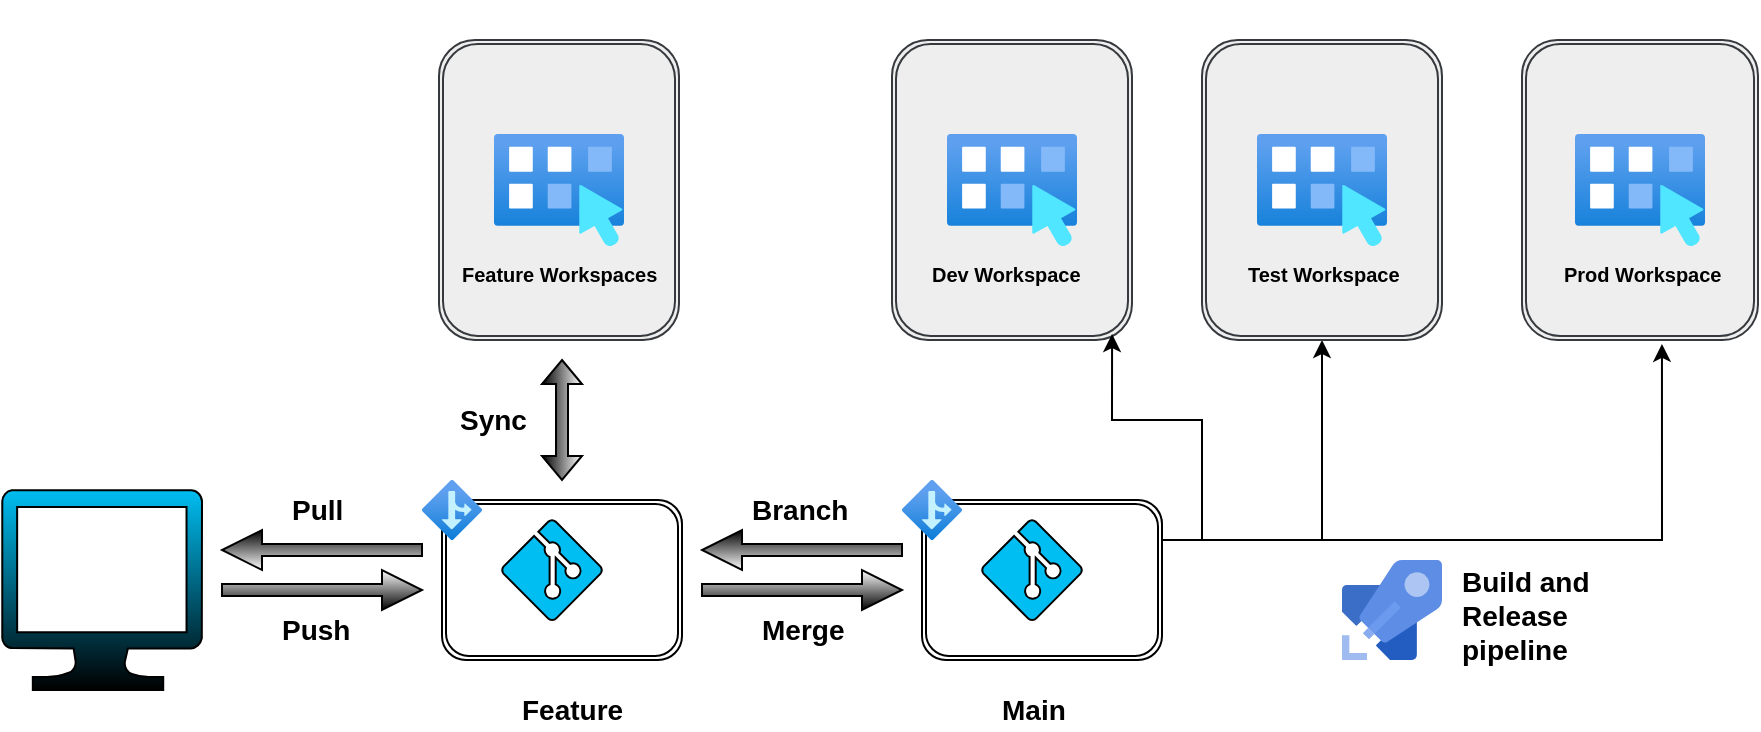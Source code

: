 <mxfile version="24.6.5" type="device">
  <diagram id="Bom2Y7GCucXXIgJSMt-n" name="Page-2">
    <mxGraphModel dx="1434" dy="827" grid="1" gridSize="10" guides="1" tooltips="1" connect="1" arrows="1" fold="1" page="1" pageScale="1" pageWidth="1100" pageHeight="850" math="0" shadow="0">
      <root>
        <mxCell id="0" />
        <mxCell id="1" parent="0" />
        <mxCell id="Ub_6eM_rhkK4rnrmzPiu-1" value="" style="verticalLabelPosition=bottom;html=1;verticalAlign=top;align=center;strokeColor=default;fillColor=#00BEF2;shape=mxgraph.azure.computer;pointerEvents=1;gradientColor=default;shadow=0;textShadow=0;direction=east;flipH=0;flipV=0;" parent="1" vertex="1">
          <mxGeometry x="40" y="285" width="100" height="100" as="geometry" />
        </mxCell>
        <mxCell id="Ub_6eM_rhkK4rnrmzPiu-2" value="" style="shape=singleArrow;direction=west;whiteSpace=wrap;html=1;gradientColor=default;shadow=0;textShadow=0;flipH=0;flipV=0;strokeColor=default;" parent="1" vertex="1">
          <mxGeometry x="150" y="305" width="100" height="20" as="geometry" />
        </mxCell>
        <mxCell id="Ub_6eM_rhkK4rnrmzPiu-3" value="" style="shape=singleArrow;whiteSpace=wrap;html=1;gradientColor=default;shadow=0;textShadow=0;direction=east;flipH=0;flipV=0;strokeColor=default;" parent="1" vertex="1">
          <mxGeometry x="150" y="325" width="100" height="20" as="geometry" />
        </mxCell>
        <mxCell id="Ub_6eM_rhkK4rnrmzPiu-4" value="Pull" style="rounded=0;whiteSpace=wrap;html=1;arcSize=50;strokeColor=none;strokeWidth=1;fillColor=none;fontColor=#000000;whiteSpace=wrap;align=left;verticalAlign=middle;spacingLeft=0;fontStyle=1;fontSize=14;spacing=10;textShadow=0;labelBorderColor=none;shadow=0;direction=east;flipH=0;flipV=0;" parent="1" vertex="1">
          <mxGeometry x="175" y="285" width="40" height="20" as="geometry" />
        </mxCell>
        <mxCell id="Ub_6eM_rhkK4rnrmzPiu-5" value="Push" style="rounded=0;whiteSpace=wrap;html=1;arcSize=50;strokeColor=none;strokeWidth=1;fillColor=none;fontColor=#000000;whiteSpace=wrap;align=left;verticalAlign=middle;spacingLeft=0;fontStyle=1;fontSize=14;spacing=10;textShadow=0;shadow=0;direction=east;flipH=0;flipV=0;" parent="1" vertex="1">
          <mxGeometry x="170" y="345" width="50" height="20" as="geometry" />
        </mxCell>
        <mxCell id="YZ31xkfmWvyY0ZkBBPFm-4" style="edgeStyle=orthogonalEdgeStyle;rounded=0;orthogonalLoop=1;jettySize=auto;html=1;exitX=1;exitY=0.25;exitDx=0;exitDy=0;entryX=0.5;entryY=1;entryDx=0;entryDy=0;" parent="1" source="Ub_6eM_rhkK4rnrmzPiu-6" target="P1D1vN6JfQfnxF3JzwK7-5" edge="1">
          <mxGeometry relative="1" as="geometry" />
        </mxCell>
        <mxCell id="Ub_6eM_rhkK4rnrmzPiu-6" value="" style="shape=ext;double=1;rounded=1;whiteSpace=wrap;html=1;shadow=0;textShadow=0;direction=east;flipH=0;flipV=0;strokeColor=default;" parent="1" vertex="1">
          <mxGeometry x="500" y="290" width="120" height="80" as="geometry" />
        </mxCell>
        <mxCell id="Ub_6eM_rhkK4rnrmzPiu-7" value="" style="image;aspect=fixed;html=1;points=[];align=right;fontSize=12;image=img/lib/azure2/general/Branch.svg;shadow=0;textShadow=0;labelPosition=left;verticalLabelPosition=top;verticalAlign=bottom;direction=east;flipH=0;flipV=0;strokeColor=default;" parent="1" vertex="1">
          <mxGeometry x="490" y="280" width="30" height="30" as="geometry" />
        </mxCell>
        <mxCell id="Ub_6eM_rhkK4rnrmzPiu-8" value="" style="verticalLabelPosition=middle;html=1;verticalAlign=middle;align=center;strokeColor=default;fillColor=#00BEF2;shape=mxgraph.azure.git_repository;shadow=0;textShadow=0;labelPosition=center;direction=east;flipH=0;flipV=0;" parent="1" vertex="1">
          <mxGeometry x="530" y="300" width="50" height="50" as="geometry" />
        </mxCell>
        <mxCell id="Ub_6eM_rhkK4rnrmzPiu-9" value="" style="shape=ext;double=1;rounded=1;whiteSpace=wrap;html=1;shadow=0;labelBorderColor=none;textShadow=0;flipH=0;glass=0;direction=east;flipV=0;strokeColor=default;" parent="1" vertex="1">
          <mxGeometry x="260" y="290" width="120" height="80" as="geometry" />
        </mxCell>
        <mxCell id="Ub_6eM_rhkK4rnrmzPiu-10" value="" style="image;aspect=fixed;html=1;points=[];align=right;fontSize=12;image=img/lib/azure2/general/Branch.svg;shadow=0;labelBorderColor=none;textShadow=0;flipH=0;labelPosition=left;verticalLabelPosition=top;verticalAlign=bottom;direction=east;flipV=0;strokeColor=default;" parent="1" vertex="1">
          <mxGeometry x="250" y="280" width="30" height="30" as="geometry" />
        </mxCell>
        <mxCell id="Ub_6eM_rhkK4rnrmzPiu-11" value="" style="verticalLabelPosition=middle;html=1;verticalAlign=middle;align=center;strokeColor=default;fillColor=#00BEF2;shape=mxgraph.azure.git_repository;shadow=0;labelBorderColor=none;textShadow=0;flipH=0;labelPosition=center;direction=east;flipV=0;" parent="1" vertex="1">
          <mxGeometry x="290" y="300" width="50" height="50" as="geometry" />
        </mxCell>
        <mxCell id="Ub_6eM_rhkK4rnrmzPiu-13" value="" style="shape=singleArrow;direction=west;whiteSpace=wrap;html=1;gradientColor=default;shadow=0;textShadow=0;flipH=0;flipV=0;strokeColor=default;" parent="1" vertex="1">
          <mxGeometry x="390" y="305" width="100" height="20" as="geometry" />
        </mxCell>
        <mxCell id="Ub_6eM_rhkK4rnrmzPiu-14" value="" style="shape=singleArrow;whiteSpace=wrap;html=1;gradientColor=default;shadow=0;textShadow=0;direction=east;flipH=0;flipV=0;strokeColor=default;" parent="1" vertex="1">
          <mxGeometry x="390" y="325" width="100" height="20" as="geometry" />
        </mxCell>
        <mxCell id="Ub_6eM_rhkK4rnrmzPiu-15" value="Branch" style="rounded=0;whiteSpace=wrap;html=1;arcSize=50;strokeColor=none;strokeWidth=1;fillColor=none;fontColor=#000000;whiteSpace=wrap;align=left;verticalAlign=middle;spacingLeft=0;fontStyle=1;fontSize=14;spacing=10;textShadow=0;labelBorderColor=none;shadow=0;direction=east;flipH=0;flipV=0;" parent="1" vertex="1">
          <mxGeometry x="405" y="285" width="70" height="20" as="geometry" />
        </mxCell>
        <mxCell id="Ub_6eM_rhkK4rnrmzPiu-16" value="Merge" style="rounded=0;whiteSpace=wrap;html=1;arcSize=50;strokeColor=none;strokeWidth=1;fillColor=none;fontColor=#000000;whiteSpace=wrap;align=left;verticalAlign=middle;spacingLeft=0;fontStyle=1;fontSize=14;spacing=10;textShadow=0;shadow=0;direction=east;flipH=0;flipV=0;" parent="1" vertex="1">
          <mxGeometry x="410" y="345" width="60" height="20" as="geometry" />
        </mxCell>
        <mxCell id="Ub_6eM_rhkK4rnrmzPiu-17" value="Feature" style="rounded=0;whiteSpace=wrap;html=1;arcSize=50;strokeColor=none;strokeWidth=1;fillColor=none;fontColor=#000000;whiteSpace=wrap;align=left;verticalAlign=middle;spacingLeft=0;fontStyle=1;fontSize=14;spacing=10;textShadow=0;shadow=0;direction=east;flipH=0;flipV=0;" parent="1" vertex="1">
          <mxGeometry x="290" y="385" width="60" height="20" as="geometry" />
        </mxCell>
        <mxCell id="Ub_6eM_rhkK4rnrmzPiu-18" value="Main" style="rounded=0;whiteSpace=wrap;html=1;arcSize=50;strokeColor=none;strokeWidth=1;fillColor=none;fontColor=#000000;whiteSpace=wrap;align=left;verticalAlign=middle;spacingLeft=0;fontStyle=1;fontSize=14;spacing=10;textShadow=0;shadow=0;direction=east;flipH=0;flipV=0;" parent="1" vertex="1">
          <mxGeometry x="530" y="385" width="100" height="20" as="geometry" />
        </mxCell>
        <mxCell id="oDvuOgoTyZ9iSBKpnRsw-1" value="Sync" style="rounded=0;whiteSpace=wrap;html=1;arcSize=50;strokeColor=none;strokeWidth=1;fillColor=none;fontColor=#000000;whiteSpace=wrap;align=left;verticalAlign=middle;spacingLeft=0;fontStyle=1;fontSize=14;spacing=10;textShadow=0;labelBorderColor=none;shadow=0;direction=east;flipH=0;flipV=0;glass=0;" parent="1" vertex="1">
          <mxGeometry x="258.5" y="240" width="60" height="20" as="geometry" />
        </mxCell>
        <mxCell id="oDvuOgoTyZ9iSBKpnRsw-2" value="" style="shape=doubleArrow;direction=south;whiteSpace=wrap;html=1;gradientColor=default;shadow=0;textShadow=0;flipH=0;flipV=0;strokeColor=default;" parent="1" vertex="1">
          <mxGeometry x="310" y="220" width="20" height="60" as="geometry" />
        </mxCell>
        <mxCell id="oDvuOgoTyZ9iSBKpnRsw-3" value="" style="shape=ext;double=1;rounded=1;whiteSpace=wrap;html=1;shadow=0;labelBorderColor=none;textShadow=0;flipH=0;glass=0;direction=east;flipV=0;strokeColor=#36393d;fillColor=#eeeeee;" parent="1" vertex="1">
          <mxGeometry x="258.5" y="60" width="120" height="150" as="geometry" />
        </mxCell>
        <mxCell id="oDvuOgoTyZ9iSBKpnRsw-4" value="" style="shape=image;verticalLabelPosition=bottom;verticalAlign=top;imageAspect=0;image=https://www.brasoftware.com.br/Marketing/Microsoft/2023/ebook/fabric/img/icon-microsoft-fabric.png;shadow=0;textShadow=1;" parent="1" vertex="1">
          <mxGeometry x="208.5" y="40" width="75" height="75" as="geometry" />
        </mxCell>
        <mxCell id="oDvuOgoTyZ9iSBKpnRsw-5" value="" style="image;aspect=fixed;html=1;points=[];align=center;fontSize=12;image=img/lib/azure2/compute/Workspaces.svg;shadow=0;textShadow=0;" parent="1" vertex="1">
          <mxGeometry x="286" y="107" width="65" height="56.0" as="geometry" />
        </mxCell>
        <mxCell id="oDvuOgoTyZ9iSBKpnRsw-6" value="Feature Workspaces" style="rounded=1;whiteSpace=wrap;html=1;arcSize=50;strokeColor=none;strokeWidth=1;fillColor=none;fontColor=#000000;whiteSpace=wrap;align=left;verticalAlign=middle;spacingLeft=0;fontStyle=1;fontSize=10;spacing=10;textShadow=0;shadow=0;direction=east;flipH=0;flipV=0;" parent="1" vertex="1">
          <mxGeometry x="260" y="163" width="120" height="27" as="geometry" />
        </mxCell>
        <mxCell id="P1D1vN6JfQfnxF3JzwK7-1" value="" style="shape=ext;double=1;rounded=1;whiteSpace=wrap;html=1;shadow=0;labelBorderColor=none;textShadow=0;flipH=0;glass=0;direction=east;flipV=0;strokeColor=#36393d;fillColor=#eeeeee;" parent="1" vertex="1">
          <mxGeometry x="485" y="60" width="120" height="150" as="geometry" />
        </mxCell>
        <mxCell id="P1D1vN6JfQfnxF3JzwK7-2" value="" style="shape=image;verticalLabelPosition=bottom;verticalAlign=top;imageAspect=0;image=https://www.brasoftware.com.br/Marketing/Microsoft/2023/ebook/fabric/img/icon-microsoft-fabric.png;shadow=0;textShadow=1;" parent="1" vertex="1">
          <mxGeometry x="435" y="40" width="75" height="75" as="geometry" />
        </mxCell>
        <mxCell id="P1D1vN6JfQfnxF3JzwK7-3" value="" style="image;aspect=fixed;html=1;points=[];align=center;fontSize=12;image=img/lib/azure2/compute/Workspaces.svg;shadow=0;textShadow=0;" parent="1" vertex="1">
          <mxGeometry x="512.5" y="107" width="65" height="56.0" as="geometry" />
        </mxCell>
        <mxCell id="P1D1vN6JfQfnxF3JzwK7-4" value="Dev Workspace" style="rounded=1;whiteSpace=wrap;html=1;arcSize=50;strokeColor=none;strokeWidth=1;fillColor=none;fontColor=#000000;whiteSpace=wrap;align=left;verticalAlign=middle;spacingLeft=0;fontStyle=1;fontSize=10;spacing=10;textShadow=0;shadow=0;direction=east;flipH=0;flipV=0;" parent="1" vertex="1">
          <mxGeometry x="495" y="163" width="110" height="27" as="geometry" />
        </mxCell>
        <mxCell id="P1D1vN6JfQfnxF3JzwK7-5" value="" style="shape=ext;double=1;rounded=1;whiteSpace=wrap;html=1;shadow=0;labelBorderColor=none;textShadow=0;flipH=0;glass=0;direction=east;flipV=0;strokeColor=#36393d;fillColor=#eeeeee;" parent="1" vertex="1">
          <mxGeometry x="640" y="60" width="120" height="150" as="geometry" />
        </mxCell>
        <mxCell id="P1D1vN6JfQfnxF3JzwK7-6" value="" style="image;aspect=fixed;html=1;points=[];align=center;fontSize=12;image=img/lib/azure2/compute/Workspaces.svg;shadow=0;textShadow=0;" parent="1" vertex="1">
          <mxGeometry x="667.5" y="107" width="65" height="56.0" as="geometry" />
        </mxCell>
        <mxCell id="P1D1vN6JfQfnxF3JzwK7-7" value="Test Workspace" style="rounded=1;whiteSpace=wrap;html=1;arcSize=50;strokeColor=none;strokeWidth=1;fillColor=none;fontColor=#000000;whiteSpace=wrap;align=left;verticalAlign=middle;spacingLeft=0;fontStyle=1;fontSize=10;spacing=10;textShadow=0;shadow=0;direction=east;flipH=0;flipV=0;" parent="1" vertex="1">
          <mxGeometry x="653" y="163" width="97" height="27" as="geometry" />
        </mxCell>
        <mxCell id="P1D1vN6JfQfnxF3JzwK7-8" value="" style="shape=ext;double=1;rounded=1;whiteSpace=wrap;html=1;shadow=0;labelBorderColor=none;textShadow=1;flipH=0;glass=0;direction=east;flipV=0;strokeColor=#36393d;fillColor=#eeeeee;" parent="1" vertex="1">
          <mxGeometry x="800" y="60" width="118" height="150" as="geometry" />
        </mxCell>
        <mxCell id="P1D1vN6JfQfnxF3JzwK7-9" value="" style="image;aspect=fixed;html=1;points=[];align=center;fontSize=12;image=img/lib/azure2/compute/Workspaces.svg;shadow=0;textShadow=0;" parent="1" vertex="1">
          <mxGeometry x="826.5" y="107" width="65" height="56.0" as="geometry" />
        </mxCell>
        <mxCell id="P1D1vN6JfQfnxF3JzwK7-10" value="Prod Workspace" style="rounded=1;whiteSpace=wrap;html=1;arcSize=50;strokeColor=none;strokeWidth=1;fillColor=none;fontColor=#000000;whiteSpace=wrap;align=left;verticalAlign=middle;spacingLeft=0;fontStyle=1;fontSize=10;spacing=10;textShadow=0;shadow=0;direction=east;flipH=0;flipV=0;" parent="1" vertex="1">
          <mxGeometry x="811" y="163" width="97" height="27" as="geometry" />
        </mxCell>
        <mxCell id="YZ31xkfmWvyY0ZkBBPFm-1" value="" style="image;sketch=0;aspect=fixed;html=1;points=[];align=center;fontSize=12;image=img/lib/mscae/Azure_Pipelines.svg;shadow=0;textShadow=0;direction=east;flipH=0;flipV=0;strokeColor=default;" parent="1" vertex="1">
          <mxGeometry x="710" y="320" width="50" height="50" as="geometry" />
        </mxCell>
        <mxCell id="YZ31xkfmWvyY0ZkBBPFm-5" style="edgeStyle=orthogonalEdgeStyle;rounded=0;orthogonalLoop=1;jettySize=auto;html=1;exitX=1;exitY=0.25;exitDx=0;exitDy=0;entryX=0.593;entryY=1.013;entryDx=0;entryDy=0;entryPerimeter=0;" parent="1" source="Ub_6eM_rhkK4rnrmzPiu-6" target="P1D1vN6JfQfnxF3JzwK7-8" edge="1">
          <mxGeometry relative="1" as="geometry" />
        </mxCell>
        <mxCell id="YZ31xkfmWvyY0ZkBBPFm-15" style="edgeStyle=orthogonalEdgeStyle;rounded=0;orthogonalLoop=1;jettySize=auto;html=1;exitX=1;exitY=0.25;exitDx=0;exitDy=0;entryX=0.917;entryY=0.98;entryDx=0;entryDy=0;entryPerimeter=0;" parent="1" source="Ub_6eM_rhkK4rnrmzPiu-6" target="P1D1vN6JfQfnxF3JzwK7-1" edge="1">
          <mxGeometry relative="1" as="geometry" />
        </mxCell>
        <mxCell id="YZ31xkfmWvyY0ZkBBPFm-16" value="Build and Release pipeline" style="rounded=0;whiteSpace=wrap;html=1;arcSize=50;strokeColor=none;strokeWidth=1;fillColor=none;fontColor=#000000;whiteSpace=wrap;align=left;verticalAlign=middle;spacingLeft=0;fontStyle=1;fontSize=14;spacing=10;textShadow=0;shadow=0;direction=east;flipH=0;flipV=0;" parent="1" vertex="1">
          <mxGeometry x="760" y="320" width="100" height="55" as="geometry" />
        </mxCell>
      </root>
    </mxGraphModel>
  </diagram>
</mxfile>
